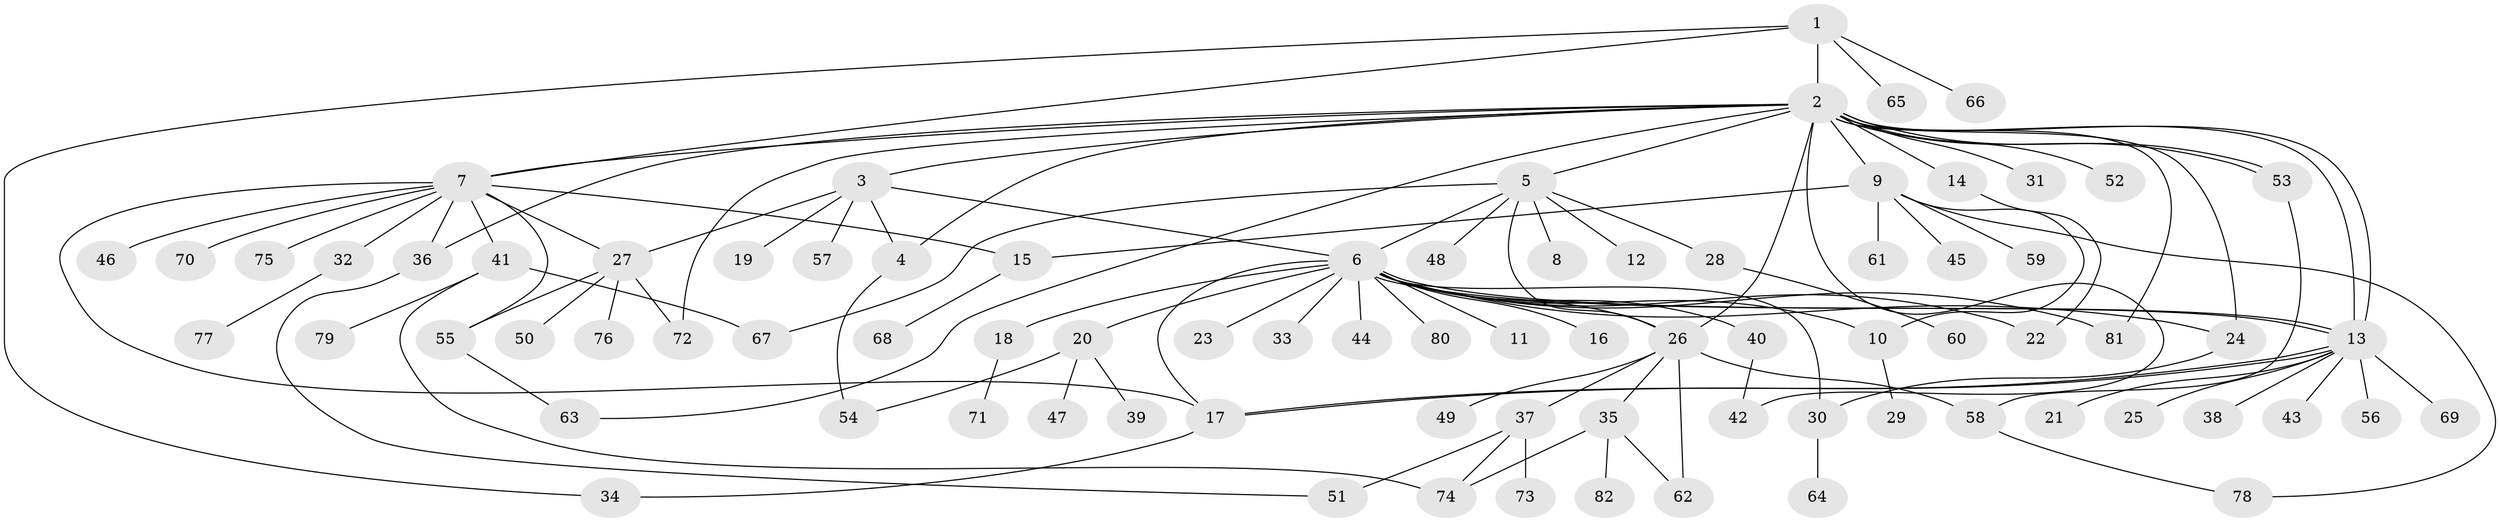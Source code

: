 // Generated by graph-tools (version 1.1) at 2025/35/03/09/25 02:35:28]
// undirected, 82 vertices, 114 edges
graph export_dot {
graph [start="1"]
  node [color=gray90,style=filled];
  1;
  2;
  3;
  4;
  5;
  6;
  7;
  8;
  9;
  10;
  11;
  12;
  13;
  14;
  15;
  16;
  17;
  18;
  19;
  20;
  21;
  22;
  23;
  24;
  25;
  26;
  27;
  28;
  29;
  30;
  31;
  32;
  33;
  34;
  35;
  36;
  37;
  38;
  39;
  40;
  41;
  42;
  43;
  44;
  45;
  46;
  47;
  48;
  49;
  50;
  51;
  52;
  53;
  54;
  55;
  56;
  57;
  58;
  59;
  60;
  61;
  62;
  63;
  64;
  65;
  66;
  67;
  68;
  69;
  70;
  71;
  72;
  73;
  74;
  75;
  76;
  77;
  78;
  79;
  80;
  81;
  82;
  1 -- 2;
  1 -- 7;
  1 -- 34;
  1 -- 65;
  1 -- 66;
  2 -- 3;
  2 -- 4;
  2 -- 5;
  2 -- 7;
  2 -- 9;
  2 -- 13;
  2 -- 13;
  2 -- 14;
  2 -- 24;
  2 -- 26;
  2 -- 31;
  2 -- 36;
  2 -- 42;
  2 -- 52;
  2 -- 53;
  2 -- 53;
  2 -- 63;
  2 -- 72;
  2 -- 81;
  3 -- 4;
  3 -- 6;
  3 -- 19;
  3 -- 27;
  3 -- 57;
  4 -- 54;
  5 -- 6;
  5 -- 8;
  5 -- 12;
  5 -- 26;
  5 -- 28;
  5 -- 48;
  5 -- 67;
  6 -- 10;
  6 -- 11;
  6 -- 13;
  6 -- 13;
  6 -- 16;
  6 -- 17;
  6 -- 18;
  6 -- 20;
  6 -- 22;
  6 -- 23;
  6 -- 24;
  6 -- 26;
  6 -- 30;
  6 -- 33;
  6 -- 40;
  6 -- 44;
  6 -- 80;
  6 -- 81;
  7 -- 15;
  7 -- 17;
  7 -- 27;
  7 -- 32;
  7 -- 36;
  7 -- 41;
  7 -- 46;
  7 -- 55;
  7 -- 70;
  7 -- 75;
  9 -- 10;
  9 -- 15;
  9 -- 45;
  9 -- 59;
  9 -- 61;
  9 -- 78;
  10 -- 29;
  13 -- 17;
  13 -- 17;
  13 -- 21;
  13 -- 25;
  13 -- 38;
  13 -- 43;
  13 -- 56;
  13 -- 69;
  14 -- 22;
  15 -- 68;
  17 -- 34;
  18 -- 71;
  20 -- 39;
  20 -- 47;
  20 -- 54;
  24 -- 30;
  26 -- 35;
  26 -- 37;
  26 -- 49;
  26 -- 58;
  26 -- 62;
  27 -- 50;
  27 -- 55;
  27 -- 72;
  27 -- 76;
  28 -- 60;
  30 -- 64;
  32 -- 77;
  35 -- 62;
  35 -- 74;
  35 -- 82;
  36 -- 51;
  37 -- 51;
  37 -- 73;
  37 -- 74;
  40 -- 42;
  41 -- 67;
  41 -- 74;
  41 -- 79;
  53 -- 58;
  55 -- 63;
  58 -- 78;
}

